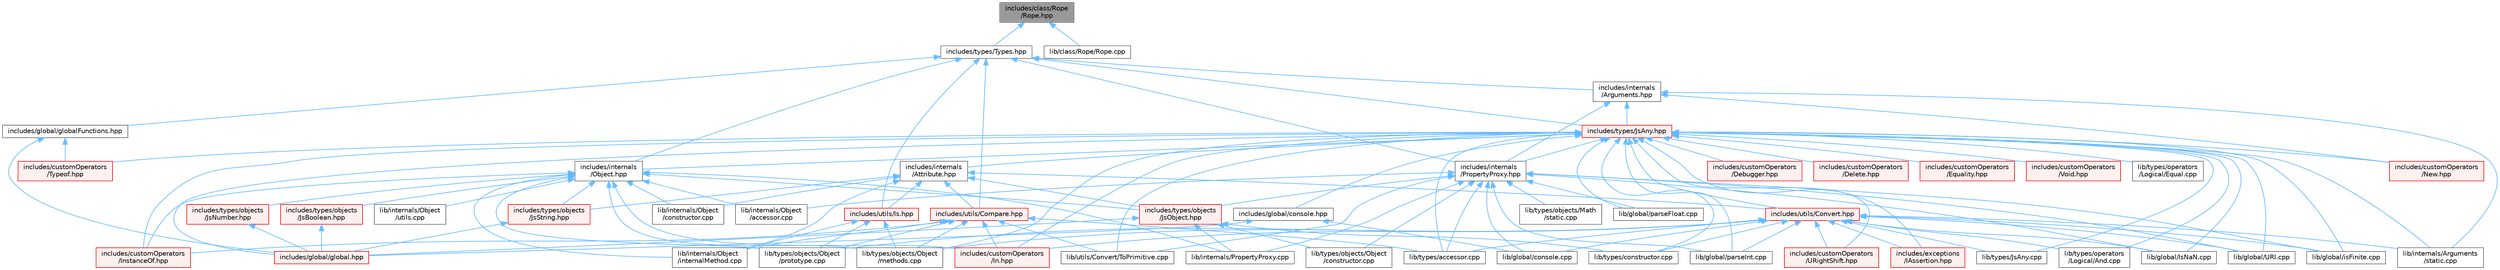 digraph "includes/class/Rope/Rope.hpp"
{
 // LATEX_PDF_SIZE
  bgcolor="transparent";
  edge [fontname=Helvetica,fontsize=10,labelfontname=Helvetica,labelfontsize=10];
  node [fontname=Helvetica,fontsize=10,shape=box,height=0.2,width=0.4];
  Node1 [id="Node000001",label="includes/class/Rope\l/Rope.hpp",height=0.2,width=0.4,color="gray40", fillcolor="grey60", style="filled", fontcolor="black",tooltip=" "];
  Node1 -> Node2 [id="edge1_Node000001_Node000002",dir="back",color="steelblue1",style="solid",tooltip=" "];
  Node2 [id="Node000002",label="includes/types/Types.hpp",height=0.2,width=0.4,color="grey40", fillcolor="white", style="filled",URL="$Types_8hpp.html",tooltip=" "];
  Node2 -> Node3 [id="edge2_Node000002_Node000003",dir="back",color="steelblue1",style="solid",tooltip=" "];
  Node3 [id="Node000003",label="includes/global/globalFunctions.hpp",height=0.2,width=0.4,color="grey40", fillcolor="white", style="filled",URL="$globalFunctions_8hpp.html",tooltip=" "];
  Node3 -> Node4 [id="edge3_Node000003_Node000004",dir="back",color="steelblue1",style="solid",tooltip=" "];
  Node4 [id="Node000004",label="includes/customOperators\l/Typeof.hpp",height=0.2,width=0.4,color="red", fillcolor="#FFF0F0", style="filled",URL="$Typeof_8hpp.html",tooltip=" "];
  Node3 -> Node6 [id="edge4_Node000003_Node000006",dir="back",color="steelblue1",style="solid",tooltip=" "];
  Node6 [id="Node000006",label="includes/global/global.hpp",height=0.2,width=0.4,color="red", fillcolor="#FFF0F0", style="filled",URL="$global_8hpp.html",tooltip=" "];
  Node2 -> Node9 [id="edge5_Node000002_Node000009",dir="back",color="steelblue1",style="solid",tooltip=" "];
  Node9 [id="Node000009",label="includes/internals\l/Arguments.hpp",height=0.2,width=0.4,color="grey40", fillcolor="white", style="filled",URL="$Arguments_8hpp.html",tooltip=" "];
  Node9 -> Node10 [id="edge6_Node000009_Node000010",dir="back",color="steelblue1",style="solid",tooltip=" "];
  Node10 [id="Node000010",label="includes/customOperators\l/New.hpp",height=0.2,width=0.4,color="red", fillcolor="#FFF0F0", style="filled",URL="$New_8hpp.html",tooltip=" "];
  Node9 -> Node11 [id="edge7_Node000009_Node000011",dir="back",color="steelblue1",style="solid",tooltip=" "];
  Node11 [id="Node000011",label="includes/internals\l/PropertyProxy.hpp",height=0.2,width=0.4,color="grey40", fillcolor="white", style="filled",URL="$PropertyProxy_8hpp.html",tooltip=" "];
  Node11 -> Node12 [id="edge8_Node000011_Node000012",dir="back",color="steelblue1",style="solid",tooltip=" "];
  Node12 [id="Node000012",label="includes/types/objects\l/JsObject.hpp",height=0.2,width=0.4,color="red", fillcolor="#FFF0F0", style="filled",URL="$JsObject_8hpp.html",tooltip=" "];
  Node12 -> Node6 [id="edge9_Node000012_Node000006",dir="back",color="steelblue1",style="solid",tooltip=" "];
  Node12 -> Node34 [id="edge10_Node000012_Node000034",dir="back",color="steelblue1",style="solid",tooltip=" "];
  Node34 [id="Node000034",label="lib/internals/PropertyProxy.cpp",height=0.2,width=0.4,color="grey40", fillcolor="white", style="filled",URL="$PropertyProxy_8cpp.html",tooltip=" "];
  Node12 -> Node35 [id="edge11_Node000012_Node000035",dir="back",color="steelblue1",style="solid",tooltip=" "];
  Node35 [id="Node000035",label="lib/types/constructor.cpp",height=0.2,width=0.4,color="grey40", fillcolor="white", style="filled",URL="$types_2constructor_8cpp.html",tooltip=" "];
  Node12 -> Node27 [id="edge12_Node000012_Node000027",dir="back",color="steelblue1",style="solid",tooltip=" "];
  Node27 [id="Node000027",label="lib/types/objects/Object\l/constructor.cpp",height=0.2,width=0.4,color="grey40", fillcolor="white", style="filled",URL="$types_2objects_2Object_2constructor_8cpp.html",tooltip=" "];
  Node11 -> Node41 [id="edge13_Node000011_Node000041",dir="back",color="steelblue1",style="solid",tooltip=" "];
  Node41 [id="Node000041",label="lib/global/IsNaN.cpp",height=0.2,width=0.4,color="grey40", fillcolor="white", style="filled",URL="$IsNaN_8cpp.html",tooltip=" "];
  Node11 -> Node42 [id="edge14_Node000011_Node000042",dir="back",color="steelblue1",style="solid",tooltip=" "];
  Node42 [id="Node000042",label="lib/global/URI.cpp",height=0.2,width=0.4,color="grey40", fillcolor="white", style="filled",URL="$URI_8cpp.html",tooltip=" "];
  Node11 -> Node43 [id="edge15_Node000011_Node000043",dir="back",color="steelblue1",style="solid",tooltip=" "];
  Node43 [id="Node000043",label="lib/global/console.cpp",height=0.2,width=0.4,color="grey40", fillcolor="white", style="filled",URL="$console_8cpp.html",tooltip=" "];
  Node11 -> Node44 [id="edge16_Node000011_Node000044",dir="back",color="steelblue1",style="solid",tooltip=" "];
  Node44 [id="Node000044",label="lib/global/isFinite.cpp",height=0.2,width=0.4,color="grey40", fillcolor="white", style="filled",URL="$isFinite_8cpp.html",tooltip=" "];
  Node11 -> Node45 [id="edge17_Node000011_Node000045",dir="back",color="steelblue1",style="solid",tooltip=" "];
  Node45 [id="Node000045",label="lib/global/parseFloat.cpp",height=0.2,width=0.4,color="grey40", fillcolor="white", style="filled",URL="$parseFloat_8cpp.html",tooltip=" "];
  Node11 -> Node46 [id="edge18_Node000011_Node000046",dir="back",color="steelblue1",style="solid",tooltip=" "];
  Node46 [id="Node000046",label="lib/global/parseInt.cpp",height=0.2,width=0.4,color="grey40", fillcolor="white", style="filled",URL="$parseInt_8cpp.html",tooltip=" "];
  Node11 -> Node47 [id="edge19_Node000011_Node000047",dir="back",color="steelblue1",style="solid",tooltip=" "];
  Node47 [id="Node000047",label="lib/internals/Object\l/accessor.cpp",height=0.2,width=0.4,color="grey40", fillcolor="white", style="filled",URL="$internals_2Object_2accessor_8cpp.html",tooltip=" "];
  Node11 -> Node34 [id="edge20_Node000011_Node000034",dir="back",color="steelblue1",style="solid",tooltip=" "];
  Node11 -> Node20 [id="edge21_Node000011_Node000020",dir="back",color="steelblue1",style="solid",tooltip=" "];
  Node20 [id="Node000020",label="lib/types/accessor.cpp",height=0.2,width=0.4,color="grey40", fillcolor="white", style="filled",URL="$types_2accessor_8cpp.html",tooltip=" "];
  Node11 -> Node48 [id="edge22_Node000011_Node000048",dir="back",color="steelblue1",style="solid",tooltip=" "];
  Node48 [id="Node000048",label="lib/types/objects/Math\l/static.cpp",height=0.2,width=0.4,color="grey40", fillcolor="white", style="filled",URL="$types_2objects_2Math_2static_8cpp.html",tooltip=" "];
  Node11 -> Node27 [id="edge23_Node000011_Node000027",dir="back",color="steelblue1",style="solid",tooltip=" "];
  Node11 -> Node49 [id="edge24_Node000011_Node000049",dir="back",color="steelblue1",style="solid",tooltip=" "];
  Node49 [id="Node000049",label="lib/utils/Convert/ToPrimitive.cpp",height=0.2,width=0.4,color="grey40", fillcolor="white", style="filled",URL="$ToPrimitive_8cpp.html",tooltip=" "];
  Node9 -> Node50 [id="edge25_Node000009_Node000050",dir="back",color="steelblue1",style="solid",tooltip=" "];
  Node50 [id="Node000050",label="includes/types/JsAny.hpp",height=0.2,width=0.4,color="red", fillcolor="#FFF0F0", style="filled",URL="$JsAny_8hpp.html",tooltip=" "];
  Node50 -> Node51 [id="edge26_Node000050_Node000051",dir="back",color="steelblue1",style="solid",tooltip=" "];
  Node51 [id="Node000051",label="includes/customOperators\l/Debugger.hpp",height=0.2,width=0.4,color="red", fillcolor="#FFF0F0", style="filled",URL="$Debugger_8hpp.html",tooltip=" "];
  Node50 -> Node52 [id="edge27_Node000050_Node000052",dir="back",color="steelblue1",style="solid",tooltip=" "];
  Node52 [id="Node000052",label="includes/customOperators\l/Delete.hpp",height=0.2,width=0.4,color="red", fillcolor="#FFF0F0", style="filled",URL="$Delete_8hpp.html",tooltip=" "];
  Node50 -> Node53 [id="edge28_Node000050_Node000053",dir="back",color="steelblue1",style="solid",tooltip=" "];
  Node53 [id="Node000053",label="includes/customOperators\l/Equality.hpp",height=0.2,width=0.4,color="red", fillcolor="#FFF0F0", style="filled",URL="$Equality_8hpp.html",tooltip=" "];
  Node50 -> Node54 [id="edge29_Node000050_Node000054",dir="back",color="steelblue1",style="solid",tooltip=" "];
  Node54 [id="Node000054",label="includes/customOperators\l/In.hpp",height=0.2,width=0.4,color="red", fillcolor="#FFF0F0", style="filled",URL="$In_8hpp.html",tooltip=" "];
  Node50 -> Node55 [id="edge30_Node000050_Node000055",dir="back",color="steelblue1",style="solid",tooltip=" "];
  Node55 [id="Node000055",label="includes/customOperators\l/InstanceOf.hpp",height=0.2,width=0.4,color="red", fillcolor="#FFF0F0", style="filled",URL="$InstanceOf_8hpp.html",tooltip=" "];
  Node50 -> Node10 [id="edge31_Node000050_Node000010",dir="back",color="steelblue1",style="solid",tooltip=" "];
  Node50 -> Node4 [id="edge32_Node000050_Node000004",dir="back",color="steelblue1",style="solid",tooltip=" "];
  Node50 -> Node56 [id="edge33_Node000050_Node000056",dir="back",color="steelblue1",style="solid",tooltip=" "];
  Node56 [id="Node000056",label="includes/customOperators\l/URightShift.hpp",height=0.2,width=0.4,color="red", fillcolor="#FFF0F0", style="filled",URL="$URightShift_8hpp.html",tooltip=" "];
  Node50 -> Node57 [id="edge34_Node000050_Node000057",dir="back",color="steelblue1",style="solid",tooltip=" "];
  Node57 [id="Node000057",label="includes/customOperators\l/Void.hpp",height=0.2,width=0.4,color="red", fillcolor="#FFF0F0", style="filled",URL="$Void_8hpp.html",tooltip=" "];
  Node50 -> Node58 [id="edge35_Node000050_Node000058",dir="back",color="steelblue1",style="solid",tooltip=" "];
  Node58 [id="Node000058",label="includes/exceptions\l/IAssertion.hpp",height=0.2,width=0.4,color="red", fillcolor="#FFF0F0", style="filled",URL="$IAssertion_8hpp.html",tooltip=" "];
  Node50 -> Node61 [id="edge36_Node000050_Node000061",dir="back",color="steelblue1",style="solid",tooltip=" "];
  Node61 [id="Node000061",label="includes/global/console.hpp",height=0.2,width=0.4,color="grey40", fillcolor="white", style="filled",URL="$console_8hpp.html",tooltip=" "];
  Node61 -> Node6 [id="edge37_Node000061_Node000006",dir="back",color="steelblue1",style="solid",tooltip=" "];
  Node61 -> Node43 [id="edge38_Node000061_Node000043",dir="back",color="steelblue1",style="solid",tooltip=" "];
  Node50 -> Node6 [id="edge39_Node000050_Node000006",dir="back",color="steelblue1",style="solid",tooltip=" "];
  Node50 -> Node62 [id="edge40_Node000050_Node000062",dir="back",color="steelblue1",style="solid",tooltip=" "];
  Node62 [id="Node000062",label="includes/internals\l/Attribute.hpp",height=0.2,width=0.4,color="grey40", fillcolor="white", style="filled",URL="$Attribute_8hpp.html",tooltip=" "];
  Node62 -> Node12 [id="edge41_Node000062_Node000012",dir="back",color="steelblue1",style="solid",tooltip=" "];
  Node62 -> Node63 [id="edge42_Node000062_Node000063",dir="back",color="steelblue1",style="solid",tooltip=" "];
  Node63 [id="Node000063",label="includes/types/objects\l/JsString.hpp",height=0.2,width=0.4,color="red", fillcolor="#FFF0F0", style="filled",URL="$JsString_8hpp.html",tooltip=" "];
  Node63 -> Node6 [id="edge43_Node000063_Node000006",dir="back",color="steelblue1",style="solid",tooltip=" "];
  Node62 -> Node67 [id="edge44_Node000062_Node000067",dir="back",color="steelblue1",style="solid",tooltip=" "];
  Node67 [id="Node000067",label="includes/utils/Compare.hpp",height=0.2,width=0.4,color="red", fillcolor="#FFF0F0", style="filled",URL="$Compare_8hpp.html",tooltip=" "];
  Node67 -> Node54 [id="edge45_Node000067_Node000054",dir="back",color="steelblue1",style="solid",tooltip=" "];
  Node67 -> Node55 [id="edge46_Node000067_Node000055",dir="back",color="steelblue1",style="solid",tooltip=" "];
  Node67 -> Node68 [id="edge47_Node000067_Node000068",dir="back",color="steelblue1",style="solid",tooltip=" "];
  Node68 [id="Node000068",label="lib/internals/Object\l/internalMethod.cpp",height=0.2,width=0.4,color="grey40", fillcolor="white", style="filled",URL="$internals_2Object_2internalMethod_8cpp.html",tooltip=" "];
  Node67 -> Node20 [id="edge48_Node000067_Node000020",dir="back",color="steelblue1",style="solid",tooltip=" "];
  Node67 -> Node28 [id="edge49_Node000067_Node000028",dir="back",color="steelblue1",style="solid",tooltip=" "];
  Node28 [id="Node000028",label="lib/types/objects/Object\l/methods.cpp",height=0.2,width=0.4,color="grey40", fillcolor="white", style="filled",URL="$Object_2methods_8cpp.html",tooltip=" "];
  Node67 -> Node29 [id="edge50_Node000067_Node000029",dir="back",color="steelblue1",style="solid",tooltip=" "];
  Node29 [id="Node000029",label="lib/types/objects/Object\l/prototype.cpp",height=0.2,width=0.4,color="grey40", fillcolor="white", style="filled",URL="$Object_2prototype_8cpp.html",tooltip=" "];
  Node67 -> Node49 [id="edge51_Node000067_Node000049",dir="back",color="steelblue1",style="solid",tooltip=" "];
  Node62 -> Node69 [id="edge52_Node000062_Node000069",dir="back",color="steelblue1",style="solid",tooltip=" "];
  Node69 [id="Node000069",label="includes/utils/Convert.hpp",height=0.2,width=0.4,color="red", fillcolor="#FFF0F0", style="filled",URL="$Convert_8hpp.html",tooltip=" "];
  Node69 -> Node54 [id="edge53_Node000069_Node000054",dir="back",color="steelblue1",style="solid",tooltip=" "];
  Node69 -> Node56 [id="edge54_Node000069_Node000056",dir="back",color="steelblue1",style="solid",tooltip=" "];
  Node69 -> Node58 [id="edge55_Node000069_Node000058",dir="back",color="steelblue1",style="solid",tooltip=" "];
  Node69 -> Node41 [id="edge56_Node000069_Node000041",dir="back",color="steelblue1",style="solid",tooltip=" "];
  Node69 -> Node42 [id="edge57_Node000069_Node000042",dir="back",color="steelblue1",style="solid",tooltip=" "];
  Node69 -> Node43 [id="edge58_Node000069_Node000043",dir="back",color="steelblue1",style="solid",tooltip=" "];
  Node69 -> Node44 [id="edge59_Node000069_Node000044",dir="back",color="steelblue1",style="solid",tooltip=" "];
  Node69 -> Node46 [id="edge60_Node000069_Node000046",dir="back",color="steelblue1",style="solid",tooltip=" "];
  Node69 -> Node19 [id="edge61_Node000069_Node000019",dir="back",color="steelblue1",style="solid",tooltip=" "];
  Node19 [id="Node000019",label="lib/internals/Arguments\l/static.cpp",height=0.2,width=0.4,color="grey40", fillcolor="white", style="filled",URL="$internals_2Arguments_2static_8cpp.html",tooltip=" "];
  Node69 -> Node71 [id="edge62_Node000069_Node000071",dir="back",color="steelblue1",style="solid",tooltip=" "];
  Node71 [id="Node000071",label="lib/types/JsAny.cpp",height=0.2,width=0.4,color="grey40", fillcolor="white", style="filled",URL="$JsAny_8cpp.html",tooltip=" "];
  Node69 -> Node20 [id="edge63_Node000069_Node000020",dir="back",color="steelblue1",style="solid",tooltip=" "];
  Node69 -> Node35 [id="edge64_Node000069_Node000035",dir="back",color="steelblue1",style="solid",tooltip=" "];
  Node69 -> Node28 [id="edge65_Node000069_Node000028",dir="back",color="steelblue1",style="solid",tooltip=" "];
  Node69 -> Node29 [id="edge66_Node000069_Node000029",dir="back",color="steelblue1",style="solid",tooltip=" "];
  Node69 -> Node74 [id="edge67_Node000069_Node000074",dir="back",color="steelblue1",style="solid",tooltip=" "];
  Node74 [id="Node000074",label="lib/types/operators\l/Logical/And.cpp",height=0.2,width=0.4,color="grey40", fillcolor="white", style="filled",URL="$Logical_2And_8cpp.html",tooltip=" "];
  Node62 -> Node99 [id="edge68_Node000062_Node000099",dir="back",color="steelblue1",style="solid",tooltip=" "];
  Node99 [id="Node000099",label="includes/utils/Is.hpp",height=0.2,width=0.4,color="red", fillcolor="#FFF0F0", style="filled",URL="$Is_8hpp.html",tooltip=" "];
  Node99 -> Node68 [id="edge69_Node000099_Node000068",dir="back",color="steelblue1",style="solid",tooltip=" "];
  Node99 -> Node28 [id="edge70_Node000099_Node000028",dir="back",color="steelblue1",style="solid",tooltip=" "];
  Node99 -> Node29 [id="edge71_Node000099_Node000029",dir="back",color="steelblue1",style="solid",tooltip=" "];
  Node62 -> Node100 [id="edge72_Node000062_Node000100",dir="back",color="steelblue1",style="solid",tooltip=" "];
  Node100 [id="Node000100",label="lib/internals/Object\l/constructor.cpp",height=0.2,width=0.4,color="grey40", fillcolor="white", style="filled",URL="$internals_2Object_2constructor_8cpp.html",tooltip=" "];
  Node62 -> Node68 [id="edge73_Node000062_Node000068",dir="back",color="steelblue1",style="solid",tooltip=" "];
  Node50 -> Node101 [id="edge74_Node000050_Node000101",dir="back",color="steelblue1",style="solid",tooltip=" "];
  Node101 [id="Node000101",label="includes/internals\l/Object.hpp",height=0.2,width=0.4,color="grey40", fillcolor="white", style="filled",URL="$Object_8hpp.html",tooltip=" "];
  Node101 -> Node54 [id="edge75_Node000101_Node000054",dir="back",color="steelblue1",style="solid",tooltip=" "];
  Node101 -> Node55 [id="edge76_Node000101_Node000055",dir="back",color="steelblue1",style="solid",tooltip=" "];
  Node101 -> Node102 [id="edge77_Node000101_Node000102",dir="back",color="steelblue1",style="solid",tooltip=" "];
  Node102 [id="Node000102",label="includes/types/objects\l/JsBoolean.hpp",height=0.2,width=0.4,color="red", fillcolor="#FFF0F0", style="filled",URL="$JsBoolean_8hpp.html",tooltip=" "];
  Node102 -> Node6 [id="edge78_Node000102_Node000006",dir="back",color="steelblue1",style="solid",tooltip=" "];
  Node101 -> Node103 [id="edge79_Node000101_Node000103",dir="back",color="steelblue1",style="solid",tooltip=" "];
  Node103 [id="Node000103",label="includes/types/objects\l/JsNumber.hpp",height=0.2,width=0.4,color="red", fillcolor="#FFF0F0", style="filled",URL="$JsNumber_8hpp.html",tooltip=" "];
  Node103 -> Node6 [id="edge80_Node000103_Node000006",dir="back",color="steelblue1",style="solid",tooltip=" "];
  Node101 -> Node12 [id="edge81_Node000101_Node000012",dir="back",color="steelblue1",style="solid",tooltip=" "];
  Node101 -> Node63 [id="edge82_Node000101_Node000063",dir="back",color="steelblue1",style="solid",tooltip=" "];
  Node101 -> Node47 [id="edge83_Node000101_Node000047",dir="back",color="steelblue1",style="solid",tooltip=" "];
  Node101 -> Node100 [id="edge84_Node000101_Node000100",dir="back",color="steelblue1",style="solid",tooltip=" "];
  Node101 -> Node68 [id="edge85_Node000101_Node000068",dir="back",color="steelblue1",style="solid",tooltip=" "];
  Node101 -> Node104 [id="edge86_Node000101_Node000104",dir="back",color="steelblue1",style="solid",tooltip=" "];
  Node104 [id="Node000104",label="lib/internals/Object\l/utils.cpp",height=0.2,width=0.4,color="grey40", fillcolor="white", style="filled",URL="$utils_8cpp.html",tooltip=" "];
  Node101 -> Node34 [id="edge87_Node000101_Node000034",dir="back",color="steelblue1",style="solid",tooltip=" "];
  Node101 -> Node28 [id="edge88_Node000101_Node000028",dir="back",color="steelblue1",style="solid",tooltip=" "];
  Node101 -> Node29 [id="edge89_Node000101_Node000029",dir="back",color="steelblue1",style="solid",tooltip=" "];
  Node50 -> Node11 [id="edge90_Node000050_Node000011",dir="back",color="steelblue1",style="solid",tooltip=" "];
  Node50 -> Node69 [id="edge91_Node000050_Node000069",dir="back",color="steelblue1",style="solid",tooltip=" "];
  Node50 -> Node41 [id="edge92_Node000050_Node000041",dir="back",color="steelblue1",style="solid",tooltip=" "];
  Node50 -> Node42 [id="edge93_Node000050_Node000042",dir="back",color="steelblue1",style="solid",tooltip=" "];
  Node50 -> Node44 [id="edge94_Node000050_Node000044",dir="back",color="steelblue1",style="solid",tooltip=" "];
  Node50 -> Node45 [id="edge95_Node000050_Node000045",dir="back",color="steelblue1",style="solid",tooltip=" "];
  Node50 -> Node46 [id="edge96_Node000050_Node000046",dir="back",color="steelblue1",style="solid",tooltip=" "];
  Node50 -> Node19 [id="edge97_Node000050_Node000019",dir="back",color="steelblue1",style="solid",tooltip=" "];
  Node50 -> Node71 [id="edge98_Node000050_Node000071",dir="back",color="steelblue1",style="solid",tooltip=" "];
  Node50 -> Node20 [id="edge99_Node000050_Node000020",dir="back",color="steelblue1",style="solid",tooltip=" "];
  Node50 -> Node35 [id="edge100_Node000050_Node000035",dir="back",color="steelblue1",style="solid",tooltip=" "];
  Node50 -> Node28 [id="edge101_Node000050_Node000028",dir="back",color="steelblue1",style="solid",tooltip=" "];
  Node50 -> Node74 [id="edge102_Node000050_Node000074",dir="back",color="steelblue1",style="solid",tooltip=" "];
  Node50 -> Node105 [id="edge103_Node000050_Node000105",dir="back",color="steelblue1",style="solid",tooltip=" "];
  Node105 [id="Node000105",label="lib/types/operators\l/Logical/Equal.cpp",height=0.2,width=0.4,color="grey40", fillcolor="white", style="filled",URL="$Equal_8cpp.html",tooltip=" "];
  Node50 -> Node49 [id="edge104_Node000050_Node000049",dir="back",color="steelblue1",style="solid",tooltip=" "];
  Node9 -> Node19 [id="edge105_Node000009_Node000019",dir="back",color="steelblue1",style="solid",tooltip=" "];
  Node2 -> Node101 [id="edge106_Node000002_Node000101",dir="back",color="steelblue1",style="solid",tooltip=" "];
  Node2 -> Node11 [id="edge107_Node000002_Node000011",dir="back",color="steelblue1",style="solid",tooltip=" "];
  Node2 -> Node50 [id="edge108_Node000002_Node000050",dir="back",color="steelblue1",style="solid",tooltip=" "];
  Node2 -> Node67 [id="edge109_Node000002_Node000067",dir="back",color="steelblue1",style="solid",tooltip=" "];
  Node2 -> Node99 [id="edge110_Node000002_Node000099",dir="back",color="steelblue1",style="solid",tooltip=" "];
  Node1 -> Node110 [id="edge111_Node000001_Node000110",dir="back",color="steelblue1",style="solid",tooltip=" "];
  Node110 [id="Node000110",label="lib/class/Rope/Rope.cpp",height=0.2,width=0.4,color="grey40", fillcolor="white", style="filled",URL="$Rope_8cpp.html",tooltip=" "];
}
